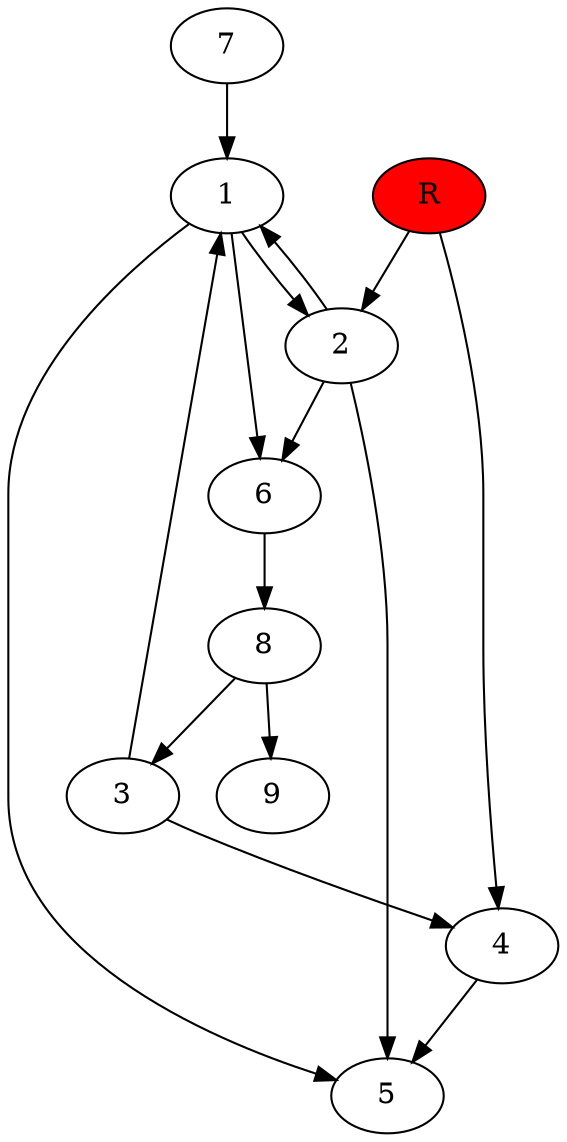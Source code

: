 digraph prb38414 {
	1
	2
	3
	4
	5
	6
	7
	8
	R [fillcolor="#ff0000" style=filled]
	1 -> 2
	1 -> 5
	1 -> 6
	2 -> 1
	2 -> 5
	2 -> 6
	3 -> 1
	3 -> 4
	4 -> 5
	6 -> 8
	7 -> 1
	8 -> 3
	8 -> 9
	R -> 2
	R -> 4
}
